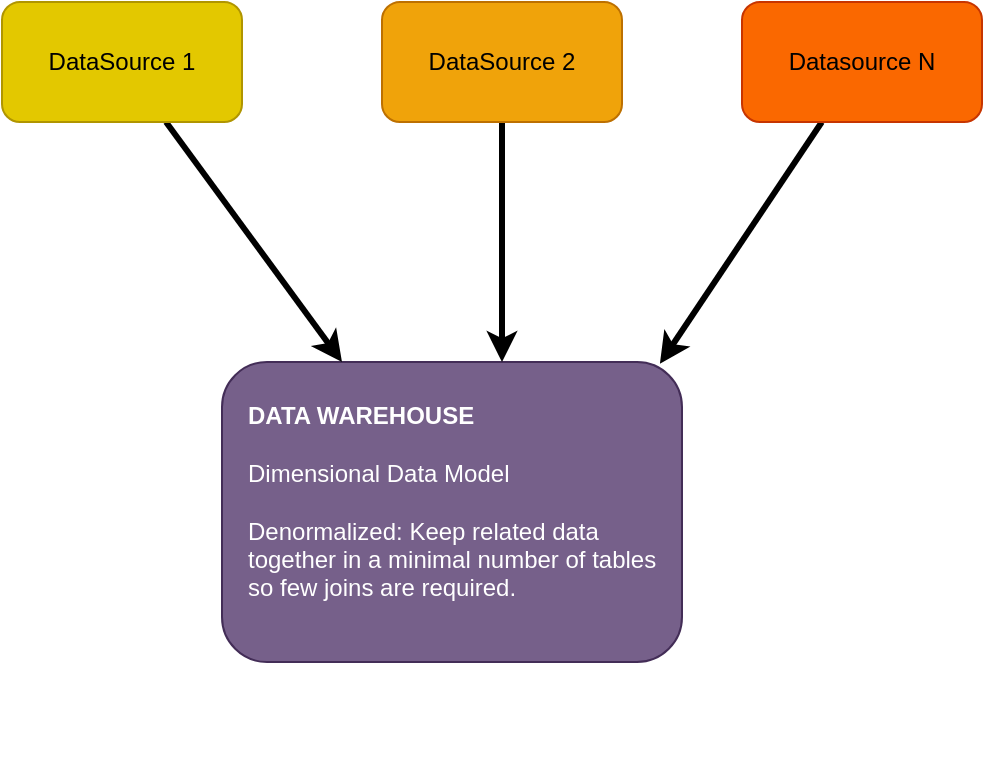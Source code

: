 <mxfile>
    <diagram id="g29Loqwiy553MWlrHJXE" name="Warehouse">
        <mxGraphModel dx="587" dy="629" grid="1" gridSize="10" guides="1" tooltips="1" connect="1" arrows="1" fold="1" page="1" pageScale="1" pageWidth="850" pageHeight="1100" math="0" shadow="0">
            <root>
                <mxCell id="0"/>
                <mxCell id="1" parent="0"/>
                <mxCell id="2" value="&lt;b&gt;DATA WAREHOUSE&lt;br&gt;&lt;/b&gt;&lt;br&gt;Dimensional Data Model&amp;nbsp;&lt;br&gt;&lt;br&gt;Denormalized: Keep related data together in a minimal number of tables so few joins are required." style="rounded=1;whiteSpace=wrap;html=1;align=left;horizontal=1;verticalAlign=top;spacingTop=2;spacing=13;fillColor=#76608a;fontColor=#ffffff;strokeColor=#432D57;" vertex="1" parent="1">
                    <mxGeometry x="250" y="280" width="230" height="150" as="geometry"/>
                </mxCell>
                <mxCell id="6" style="edgeStyle=none;html=1;strokeWidth=3;fontColor=#FFFFFF;" edge="1" parent="1" source="4" target="2">
                    <mxGeometry relative="1" as="geometry">
                        <mxPoint x="260" y="280" as="targetPoint"/>
                    </mxGeometry>
                </mxCell>
                <mxCell id="4" value="DataSource 1" style="rounded=1;whiteSpace=wrap;html=1;fillColor=#e3c800;fontColor=#000000;strokeColor=#B09500;" vertex="1" parent="1">
                    <mxGeometry x="140" y="100" width="120" height="60" as="geometry"/>
                </mxCell>
                <mxCell id="7" style="edgeStyle=none;html=1;strokeWidth=3;fontColor=#FFFFFF;" edge="1" parent="1" source="5">
                    <mxGeometry relative="1" as="geometry">
                        <mxPoint x="390" y="280" as="targetPoint"/>
                    </mxGeometry>
                </mxCell>
                <mxCell id="5" value="DataSource 2" style="rounded=1;whiteSpace=wrap;html=1;fillColor=#f0a30a;fontColor=#000000;strokeColor=#BD7000;" vertex="1" parent="1">
                    <mxGeometry x="330" y="100" width="120" height="60" as="geometry"/>
                </mxCell>
                <mxCell id="8" value="&lt;b&gt;&lt;font color=&quot;#ffffff&quot;&gt;To Answer Analytic Quries Efficiently&lt;/font&gt;&lt;/b&gt;" style="text;html=1;align=center;verticalAlign=middle;resizable=0;points=[];autosize=1;strokeColor=none;fillColor=none;" vertex="1" parent="1">
                    <mxGeometry x="250" y="460" width="230" height="20" as="geometry"/>
                </mxCell>
                <mxCell id="10" style="edgeStyle=none;html=1;strokeWidth=3;entryX=0.952;entryY=0.006;entryDx=0;entryDy=0;entryPerimeter=0;fontColor=#FFFFFF;" edge="1" parent="1" source="9" target="2">
                    <mxGeometry relative="1" as="geometry"/>
                </mxCell>
                <mxCell id="9" value="Datasource N" style="rounded=1;whiteSpace=wrap;html=1;fillColor=#fa6800;fontColor=#000000;strokeColor=#C73500;" vertex="1" parent="1">
                    <mxGeometry x="510" y="100" width="120" height="60" as="geometry"/>
                </mxCell>
            </root>
        </mxGraphModel>
    </diagram>
    <diagram id="YbUiCIOGumUv0WJAcJ0Q" name="cloud_dataflow">
        <mxGraphModel dx="1054" dy="629" grid="1" gridSize="10" guides="1" tooltips="1" connect="1" arrows="1" fold="1" page="1" pageScale="1" pageWidth="850" pageHeight="1100" math="0" shadow="0">
            <root>
                <mxCell id="vPfwYH8UErtET6UUxrty-0"/>
                <mxCell id="vPfwYH8UErtET6UUxrty-1" parent="vPfwYH8UErtET6UUxrty-0"/>
                <mxCell id="vPfwYH8UErtET6UUxrty-3" style="edgeStyle=none;html=1;strokeWidth=3;" edge="1" parent="vPfwYH8UErtET6UUxrty-1" source="vPfwYH8UErtET6UUxrty-2" target="vPfwYH8UErtET6UUxrty-4">
                    <mxGeometry relative="1" as="geometry">
                        <mxPoint x="300" y="170" as="targetPoint"/>
                    </mxGeometry>
                </mxCell>
                <mxCell id="vPfwYH8UErtET6UUxrty-5" style="edgeStyle=none;html=1;strokeWidth=3;" edge="1" parent="vPfwYH8UErtET6UUxrty-1" source="vPfwYH8UErtET6UUxrty-2" target="vPfwYH8UErtET6UUxrty-6">
                    <mxGeometry relative="1" as="geometry">
                        <mxPoint x="430" y="200" as="targetPoint"/>
                    </mxGeometry>
                </mxCell>
                <mxCell id="vPfwYH8UErtET6UUxrty-7" style="edgeStyle=none;html=1;strokeWidth=3;" edge="1" parent="vPfwYH8UErtET6UUxrty-1" source="vPfwYH8UErtET6UUxrty-2" target="vPfwYH8UErtET6UUxrty-8">
                    <mxGeometry relative="1" as="geometry">
                        <mxPoint x="430" y="230" as="targetPoint"/>
                    </mxGeometry>
                </mxCell>
                <mxCell id="vPfwYH8UErtET6UUxrty-9" style="edgeStyle=none;html=1;strokeWidth=3;" edge="1" parent="vPfwYH8UErtET6UUxrty-1" source="vPfwYH8UErtET6UUxrty-2" target="vPfwYH8UErtET6UUxrty-10">
                    <mxGeometry relative="1" as="geometry">
                        <mxPoint x="450" y="320" as="targetPoint"/>
                    </mxGeometry>
                </mxCell>
                <mxCell id="vPfwYH8UErtET6UUxrty-11" style="edgeStyle=none;html=1;strokeWidth=3;" edge="1" parent="vPfwYH8UErtET6UUxrty-1" source="vPfwYH8UErtET6UUxrty-2" target="vPfwYH8UErtET6UUxrty-12">
                    <mxGeometry relative="1" as="geometry">
                        <mxPoint x="410" y="400" as="targetPoint"/>
                    </mxGeometry>
                </mxCell>
                <mxCell id="vPfwYH8UErtET6UUxrty-13" style="edgeStyle=none;html=1;strokeWidth=3;" edge="1" parent="vPfwYH8UErtET6UUxrty-1" source="vPfwYH8UErtET6UUxrty-2" target="vPfwYH8UErtET6UUxrty-14">
                    <mxGeometry relative="1" as="geometry">
                        <mxPoint x="420" y="530" as="targetPoint"/>
                    </mxGeometry>
                </mxCell>
                <mxCell id="vPfwYH8UErtET6UUxrty-15" style="edgeStyle=none;html=1;strokeWidth=3;" edge="1" parent="vPfwYH8UErtET6UUxrty-1" source="vPfwYH8UErtET6UUxrty-2" target="vPfwYH8UErtET6UUxrty-16">
                    <mxGeometry relative="1" as="geometry">
                        <mxPoint x="300" y="430" as="targetPoint"/>
                    </mxGeometry>
                </mxCell>
                <mxCell id="vPfwYH8UErtET6UUxrty-17" style="edgeStyle=none;html=1;strokeWidth=3;" edge="1" parent="vPfwYH8UErtET6UUxrty-1" source="vPfwYH8UErtET6UUxrty-2" target="vPfwYH8UErtET6UUxrty-18">
                    <mxGeometry relative="1" as="geometry">
                        <mxPoint x="150" y="320" as="targetPoint"/>
                    </mxGeometry>
                </mxCell>
                <mxCell id="vPfwYH8UErtET6UUxrty-19" style="edgeStyle=none;html=1;strokeWidth=3;" edge="1" parent="vPfwYH8UErtET6UUxrty-1" source="vPfwYH8UErtET6UUxrty-2" target="vPfwYH8UErtET6UUxrty-20">
                    <mxGeometry relative="1" as="geometry">
                        <mxPoint x="150" y="210" as="targetPoint"/>
                    </mxGeometry>
                </mxCell>
                <mxCell id="vPfwYH8UErtET6UUxrty-2" value="&lt;b&gt;Cloud Dataflow&lt;/b&gt;" style="rounded=1;whiteSpace=wrap;html=1;fillColor=#f0a30a;fontColor=#000000;strokeColor=#BD7000;" vertex="1" parent="vPfwYH8UErtET6UUxrty-1">
                    <mxGeometry x="240" y="260" width="120" height="60" as="geometry"/>
                </mxCell>
                <mxCell id="vPfwYH8UErtET6UUxrty-4" value="Pipelines" style="rounded=1;whiteSpace=wrap;html=1;fillColor=#1ba1e2;fontColor=#ffffff;strokeColor=#006EAF;" vertex="1" parent="vPfwYH8UErtET6UUxrty-1">
                    <mxGeometry x="140" y="80" width="120" height="60" as="geometry"/>
                </mxCell>
                <mxCell id="vPfwYH8UErtET6UUxrty-6" value="PCollections" style="rounded=1;whiteSpace=wrap;html=1;fillColor=#647687;fontColor=#ffffff;strokeColor=#314354;" vertex="1" parent="vPfwYH8UErtET6UUxrty-1">
                    <mxGeometry x="320" y="80" width="120" height="60" as="geometry"/>
                </mxCell>
                <mxCell id="vPfwYH8UErtET6UUxrty-8" value="Transforms" style="rounded=1;whiteSpace=wrap;html=1;fillColor=#76608a;fontColor=#ffffff;strokeColor=#432D57;" vertex="1" parent="vPfwYH8UErtET6UUxrty-1">
                    <mxGeometry x="420" y="170" width="120" height="60" as="geometry"/>
                </mxCell>
                <mxCell id="vPfwYH8UErtET6UUxrty-10" value="ParDo" style="rounded=1;whiteSpace=wrap;html=1;fillColor=#a0522d;fontColor=#ffffff;strokeColor=#6D1F00;" vertex="1" parent="vPfwYH8UErtET6UUxrty-1">
                    <mxGeometry x="425" y="290" width="120" height="60" as="geometry"/>
                </mxCell>
                <mxCell id="vPfwYH8UErtET6UUxrty-12" value="Pipeline I/O" style="rounded=1;whiteSpace=wrap;html=1;fillColor=#6d8764;fontColor=#ffffff;strokeColor=#3A5431;" vertex="1" parent="vPfwYH8UErtET6UUxrty-1">
                    <mxGeometry x="420" y="400" width="120" height="60" as="geometry"/>
                </mxCell>
                <mxCell id="vPfwYH8UErtET6UUxrty-14" value="Aggregation" style="rounded=1;whiteSpace=wrap;html=1;fillColor=#e3c800;fontColor=#000000;strokeColor=#B09500;" vertex="1" parent="vPfwYH8UErtET6UUxrty-1">
                    <mxGeometry x="240" y="440" width="120" height="60" as="geometry"/>
                </mxCell>
                <mxCell id="vPfwYH8UErtET6UUxrty-16" value="User Defined Functions" style="rounded=1;whiteSpace=wrap;html=1;fillColor=#0050ef;strokeColor=#001DBC;fontColor=#ffffff;" vertex="1" parent="vPfwYH8UErtET6UUxrty-1">
                    <mxGeometry x="70" y="400" width="120" height="60" as="geometry"/>
                </mxCell>
                <mxCell id="vPfwYH8UErtET6UUxrty-18" value="Runner" style="rounded=1;whiteSpace=wrap;html=1;fillColor=#6a00ff;fontColor=#ffffff;strokeColor=#3700CC;" vertex="1" parent="vPfwYH8UErtET6UUxrty-1">
                    <mxGeometry x="50" y="290" width="120" height="60" as="geometry"/>
                </mxCell>
                <mxCell id="vPfwYH8UErtET6UUxrty-20" value="Triggers" style="rounded=1;whiteSpace=wrap;html=1;fillColor=#008a00;fontColor=#ffffff;strokeColor=#005700;" vertex="1" parent="vPfwYH8UErtET6UUxrty-1">
                    <mxGeometry x="50" y="160" width="120" height="60" as="geometry"/>
                </mxCell>
            </root>
        </mxGraphModel>
    </diagram>
</mxfile>